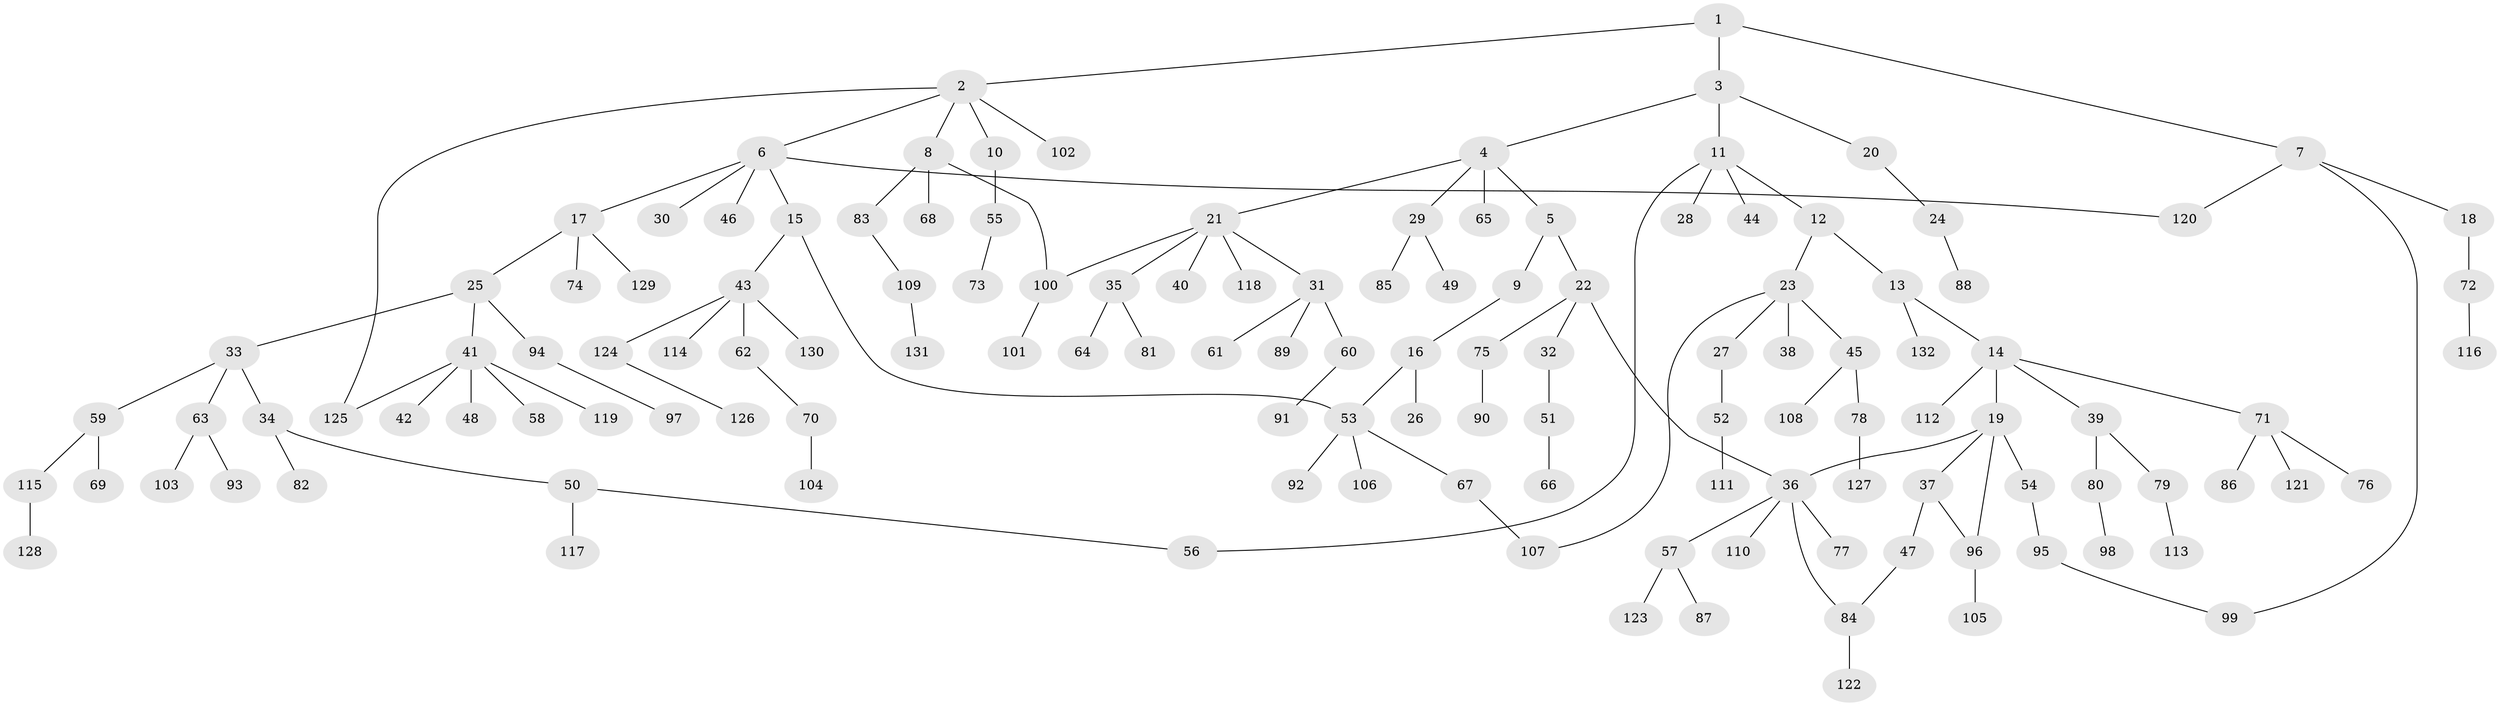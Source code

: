 // coarse degree distribution, {3: 0.10752688172043011, 4: 0.12903225806451613, 2: 0.34408602150537637, 5: 0.043010752688172046, 6: 0.010752688172043012, 1: 0.3655913978494624}
// Generated by graph-tools (version 1.1) at 2025/36/03/04/25 23:36:08]
// undirected, 132 vertices, 141 edges
graph export_dot {
  node [color=gray90,style=filled];
  1;
  2;
  3;
  4;
  5;
  6;
  7;
  8;
  9;
  10;
  11;
  12;
  13;
  14;
  15;
  16;
  17;
  18;
  19;
  20;
  21;
  22;
  23;
  24;
  25;
  26;
  27;
  28;
  29;
  30;
  31;
  32;
  33;
  34;
  35;
  36;
  37;
  38;
  39;
  40;
  41;
  42;
  43;
  44;
  45;
  46;
  47;
  48;
  49;
  50;
  51;
  52;
  53;
  54;
  55;
  56;
  57;
  58;
  59;
  60;
  61;
  62;
  63;
  64;
  65;
  66;
  67;
  68;
  69;
  70;
  71;
  72;
  73;
  74;
  75;
  76;
  77;
  78;
  79;
  80;
  81;
  82;
  83;
  84;
  85;
  86;
  87;
  88;
  89;
  90;
  91;
  92;
  93;
  94;
  95;
  96;
  97;
  98;
  99;
  100;
  101;
  102;
  103;
  104;
  105;
  106;
  107;
  108;
  109;
  110;
  111;
  112;
  113;
  114;
  115;
  116;
  117;
  118;
  119;
  120;
  121;
  122;
  123;
  124;
  125;
  126;
  127;
  128;
  129;
  130;
  131;
  132;
  1 -- 2;
  1 -- 3;
  1 -- 7;
  2 -- 6;
  2 -- 8;
  2 -- 10;
  2 -- 102;
  2 -- 125;
  3 -- 4;
  3 -- 11;
  3 -- 20;
  4 -- 5;
  4 -- 21;
  4 -- 29;
  4 -- 65;
  5 -- 9;
  5 -- 22;
  6 -- 15;
  6 -- 17;
  6 -- 30;
  6 -- 46;
  6 -- 120;
  7 -- 18;
  7 -- 99;
  7 -- 120;
  8 -- 68;
  8 -- 83;
  8 -- 100;
  9 -- 16;
  10 -- 55;
  11 -- 12;
  11 -- 28;
  11 -- 44;
  11 -- 56;
  12 -- 13;
  12 -- 23;
  13 -- 14;
  13 -- 132;
  14 -- 19;
  14 -- 39;
  14 -- 71;
  14 -- 112;
  15 -- 43;
  15 -- 53;
  16 -- 26;
  16 -- 53;
  17 -- 25;
  17 -- 74;
  17 -- 129;
  18 -- 72;
  19 -- 36;
  19 -- 37;
  19 -- 54;
  19 -- 96;
  20 -- 24;
  21 -- 31;
  21 -- 35;
  21 -- 40;
  21 -- 100;
  21 -- 118;
  22 -- 32;
  22 -- 75;
  22 -- 36;
  23 -- 27;
  23 -- 38;
  23 -- 45;
  23 -- 107;
  24 -- 88;
  25 -- 33;
  25 -- 41;
  25 -- 94;
  27 -- 52;
  29 -- 49;
  29 -- 85;
  31 -- 60;
  31 -- 61;
  31 -- 89;
  32 -- 51;
  33 -- 34;
  33 -- 59;
  33 -- 63;
  34 -- 50;
  34 -- 82;
  35 -- 64;
  35 -- 81;
  36 -- 57;
  36 -- 77;
  36 -- 84;
  36 -- 110;
  37 -- 47;
  37 -- 96;
  39 -- 79;
  39 -- 80;
  41 -- 42;
  41 -- 48;
  41 -- 58;
  41 -- 119;
  41 -- 125;
  43 -- 62;
  43 -- 114;
  43 -- 124;
  43 -- 130;
  45 -- 78;
  45 -- 108;
  47 -- 84;
  50 -- 56;
  50 -- 117;
  51 -- 66;
  52 -- 111;
  53 -- 67;
  53 -- 92;
  53 -- 106;
  54 -- 95;
  55 -- 73;
  57 -- 87;
  57 -- 123;
  59 -- 69;
  59 -- 115;
  60 -- 91;
  62 -- 70;
  63 -- 93;
  63 -- 103;
  67 -- 107;
  70 -- 104;
  71 -- 76;
  71 -- 86;
  71 -- 121;
  72 -- 116;
  75 -- 90;
  78 -- 127;
  79 -- 113;
  80 -- 98;
  83 -- 109;
  84 -- 122;
  94 -- 97;
  95 -- 99;
  96 -- 105;
  100 -- 101;
  109 -- 131;
  115 -- 128;
  124 -- 126;
}
